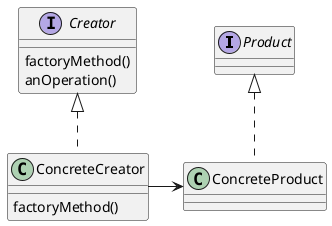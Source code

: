 @startuml
'https://plantuml.com/class-diagram

interface Product

class ConcreteProduct

interface Creator {
    factoryMethod()
    anOperation()
}

class ConcreteCreator {
    factoryMethod()
}

Creator <|.. ConcreteCreator
ConcreteCreator -> ConcreteProduct
Product <|.. ConcreteProduct

@enduml
